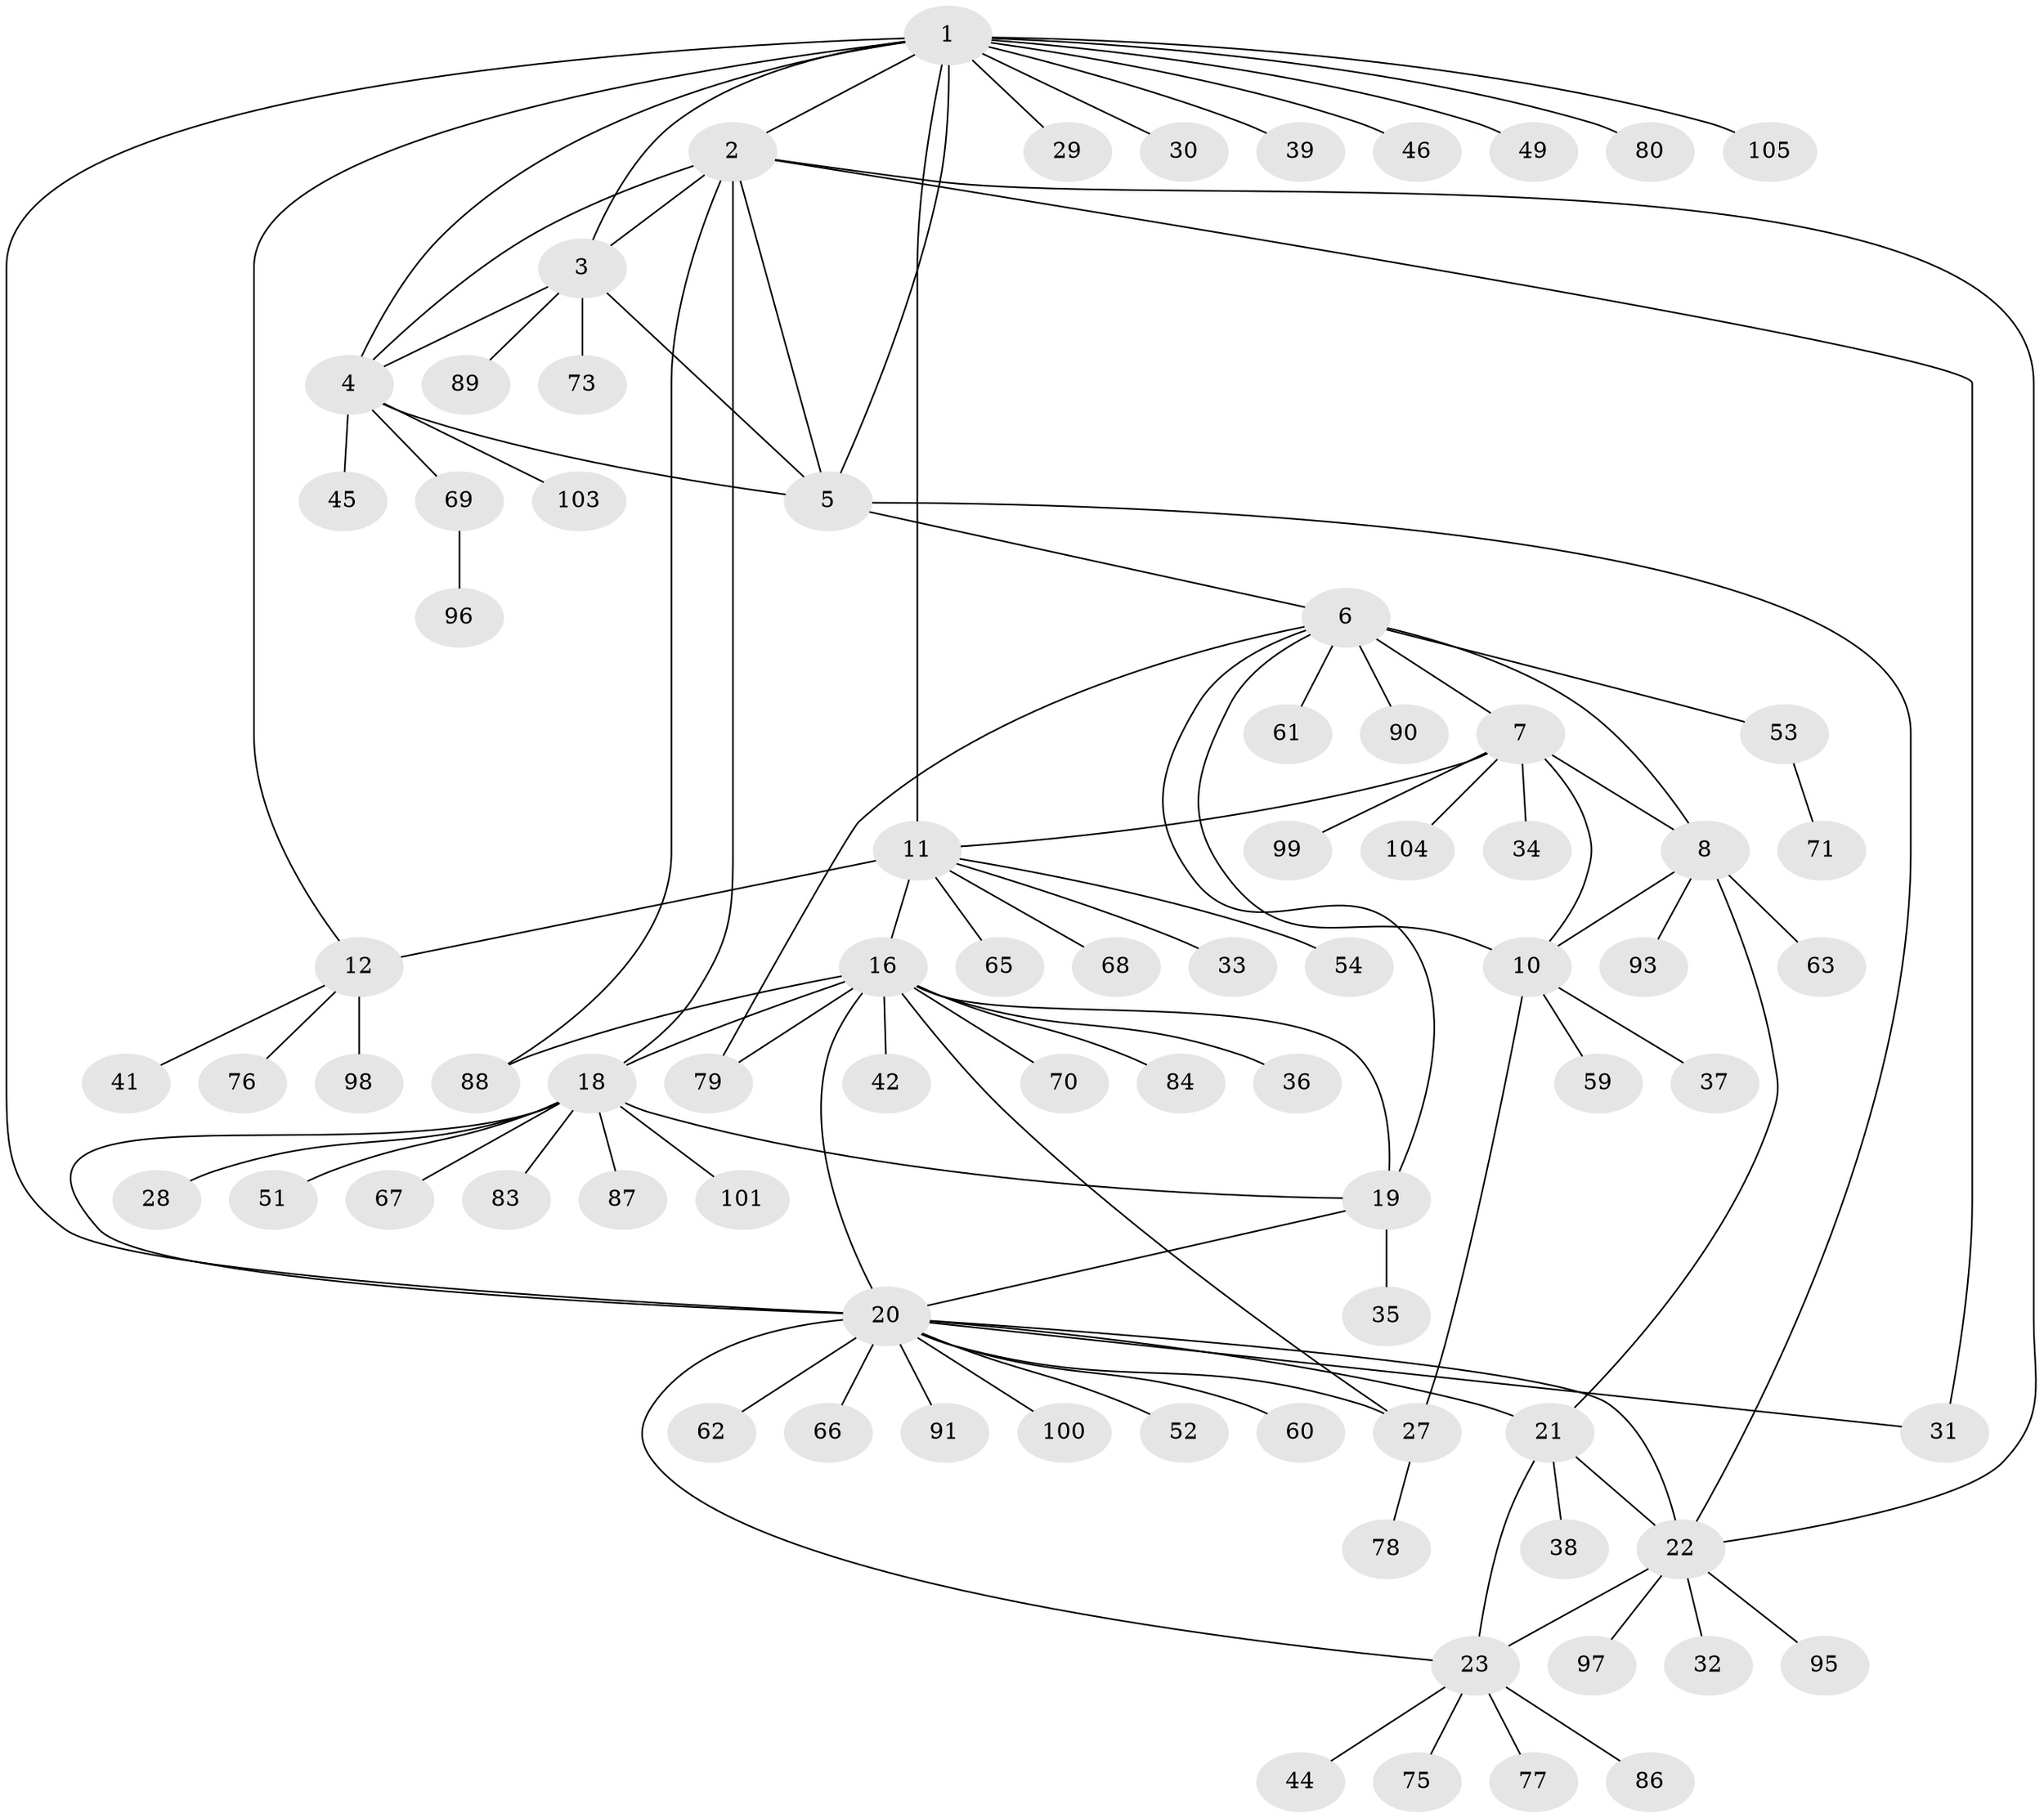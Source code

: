 // original degree distribution, {11: 0.01904761904761905, 9: 0.01904761904761905, 7: 0.05714285714285714, 8: 0.08571428571428572, 6: 0.01904761904761905, 4: 0.02857142857142857, 12: 0.009523809523809525, 10: 0.009523809523809525, 1: 0.6285714285714286, 3: 0.01904761904761905, 2: 0.10476190476190476}
// Generated by graph-tools (version 1.1) at 2025/42/03/06/25 10:42:12]
// undirected, 79 vertices, 106 edges
graph export_dot {
graph [start="1"]
  node [color=gray90,style=filled];
  1 [super="+14"];
  2 [super="+57"];
  3 [super="+47"];
  4 [super="+85"];
  5 [super="+40"];
  6 [super="+9"];
  7 [super="+50"];
  8 [super="+82"];
  10 [super="+43"];
  11 [super="+13"];
  12 [super="+15"];
  16 [super="+17"];
  18 [super="+55"];
  19 [super="+26"];
  20 [super="+25"];
  21 [super="+56"];
  22 [super="+72"];
  23 [super="+24"];
  27 [super="+64"];
  28;
  29;
  30;
  31 [super="+58"];
  32;
  33;
  34;
  35;
  36 [super="+48"];
  37;
  38;
  39;
  41;
  42;
  44;
  45;
  46;
  49;
  51;
  52;
  53;
  54;
  59;
  60;
  61;
  62;
  63;
  65 [super="+92"];
  66;
  67;
  68;
  69 [super="+94"];
  70;
  71 [super="+74"];
  73 [super="+81"];
  75;
  76;
  77;
  78;
  79 [super="+102"];
  80;
  83;
  84;
  86;
  87;
  88;
  89;
  90;
  91;
  93;
  95;
  96;
  97;
  98;
  99;
  100;
  101;
  103;
  104;
  105;
  1 -- 2;
  1 -- 3;
  1 -- 4;
  1 -- 5;
  1 -- 29;
  1 -- 30;
  1 -- 39;
  1 -- 49;
  1 -- 80;
  1 -- 105;
  1 -- 20;
  1 -- 11 [weight=2];
  1 -- 12 [weight=2];
  1 -- 46;
  2 -- 3;
  2 -- 4;
  2 -- 5;
  2 -- 18 [weight=2];
  2 -- 31;
  2 -- 88;
  2 -- 22;
  3 -- 4;
  3 -- 5;
  3 -- 73;
  3 -- 89;
  4 -- 5;
  4 -- 45;
  4 -- 69;
  4 -- 103;
  5 -- 6;
  5 -- 22;
  6 -- 7 [weight=2];
  6 -- 8 [weight=2];
  6 -- 10 [weight=2];
  6 -- 53;
  6 -- 61;
  6 -- 90;
  6 -- 19;
  6 -- 79;
  7 -- 8;
  7 -- 10;
  7 -- 34;
  7 -- 99;
  7 -- 104;
  7 -- 11;
  8 -- 10;
  8 -- 21;
  8 -- 63;
  8 -- 93;
  10 -- 27;
  10 -- 37;
  10 -- 59;
  11 -- 12 [weight=4];
  11 -- 54;
  11 -- 16;
  11 -- 65;
  11 -- 33;
  11 -- 68;
  12 -- 41;
  12 -- 76;
  12 -- 98;
  16 -- 18 [weight=2];
  16 -- 19 [weight=2];
  16 -- 20 [weight=2];
  16 -- 36;
  16 -- 42;
  16 -- 70;
  16 -- 84;
  16 -- 88;
  16 -- 27;
  16 -- 79;
  18 -- 19;
  18 -- 20;
  18 -- 28;
  18 -- 51;
  18 -- 67;
  18 -- 83;
  18 -- 87;
  18 -- 101;
  19 -- 20;
  19 -- 35;
  20 -- 27;
  20 -- 31;
  20 -- 100;
  20 -- 66;
  20 -- 21;
  20 -- 22;
  20 -- 23 [weight=2];
  20 -- 52;
  20 -- 91;
  20 -- 60;
  20 -- 62;
  21 -- 22;
  21 -- 23 [weight=2];
  21 -- 38;
  22 -- 23 [weight=2];
  22 -- 32;
  22 -- 95;
  22 -- 97;
  23 -- 44;
  23 -- 75;
  23 -- 77;
  23 -- 86;
  27 -- 78;
  53 -- 71;
  69 -- 96;
}
